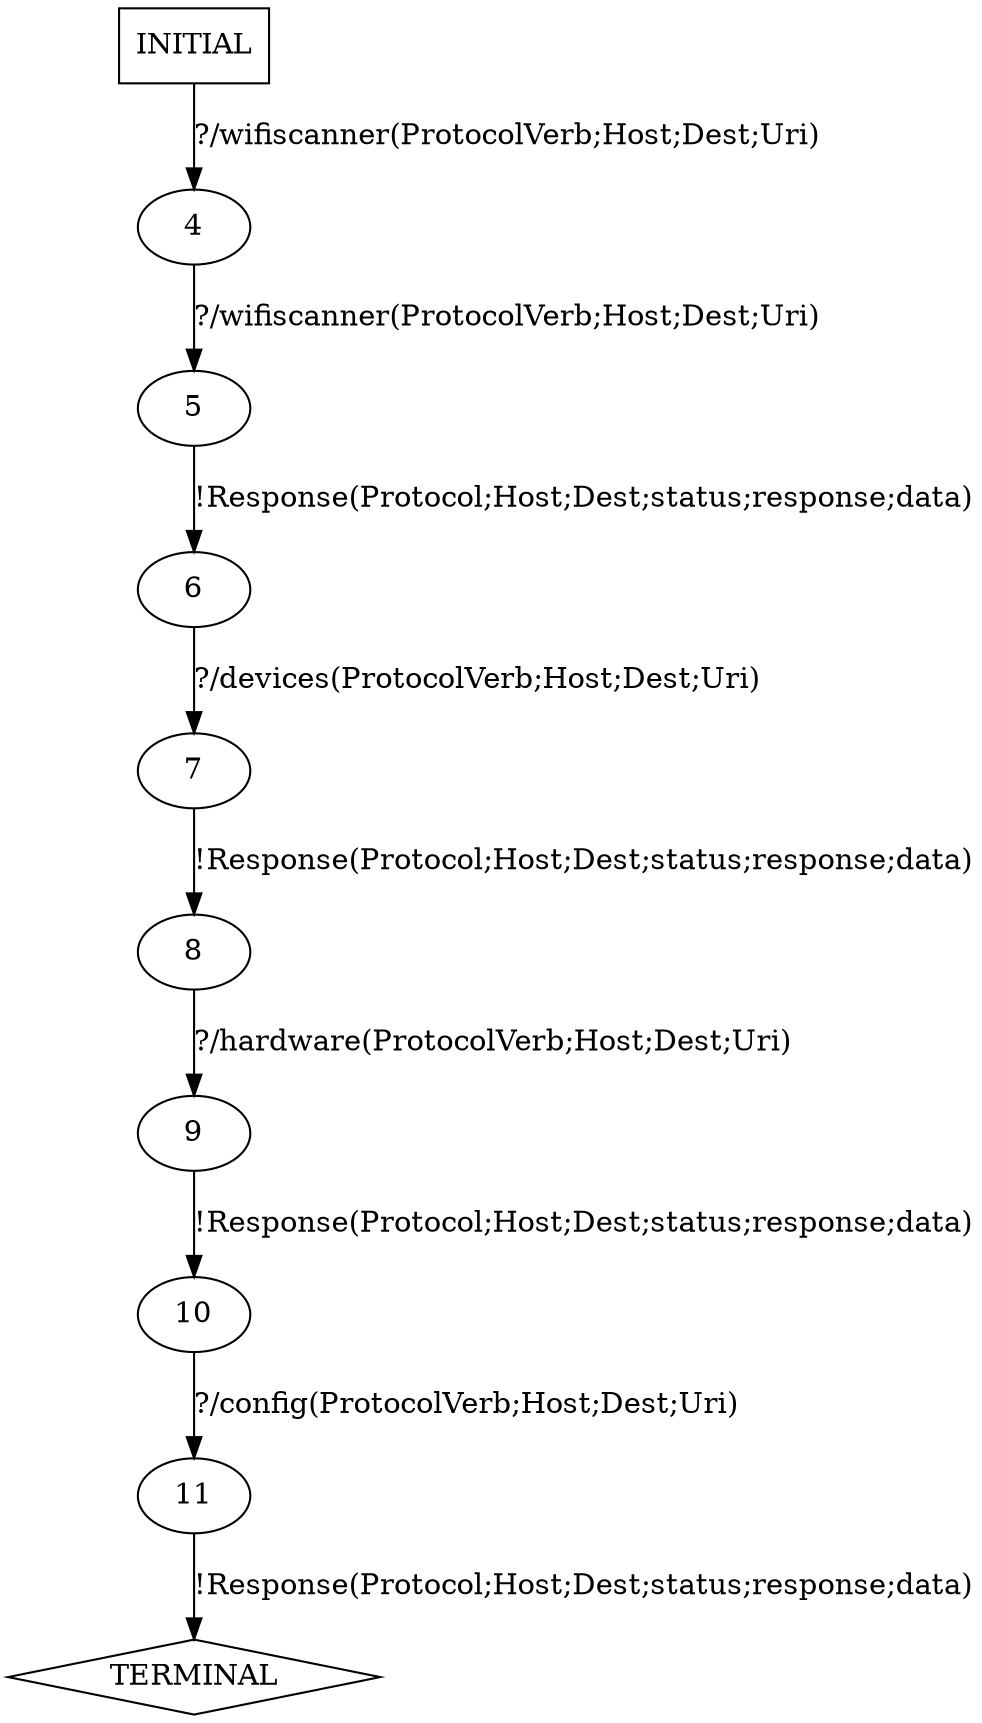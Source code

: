 digraph G {
  1 [label="TERMINAL",shape=diamond];
  3 [label="INITIAL",shape=box];
  4 [label="4"];
  5 [label="5"];
  6 [label="6"];
  7 [label="7"];
  8 [label="8"];
  9 [label="9"];
  10 [label="10"];
  11 [label="11"];
3->4  [label="?/wifiscanner(ProtocolVerb;Host;Dest;Uri)"]
4->5  [label="?/wifiscanner(ProtocolVerb;Host;Dest;Uri)"]
5->6  [label="!Response(Protocol;Host;Dest;status;response;data)"]
6->7  [label="?/devices(ProtocolVerb;Host;Dest;Uri)"]
7->8  [label="!Response(Protocol;Host;Dest;status;response;data)"]
8->9  [label="?/hardware(ProtocolVerb;Host;Dest;Uri)"]
9->10  [label="!Response(Protocol;Host;Dest;status;response;data)"]
10->11  [label="?/config(ProtocolVerb;Host;Dest;Uri)"]
11->1  [label="!Response(Protocol;Host;Dest;status;response;data)"]
}
